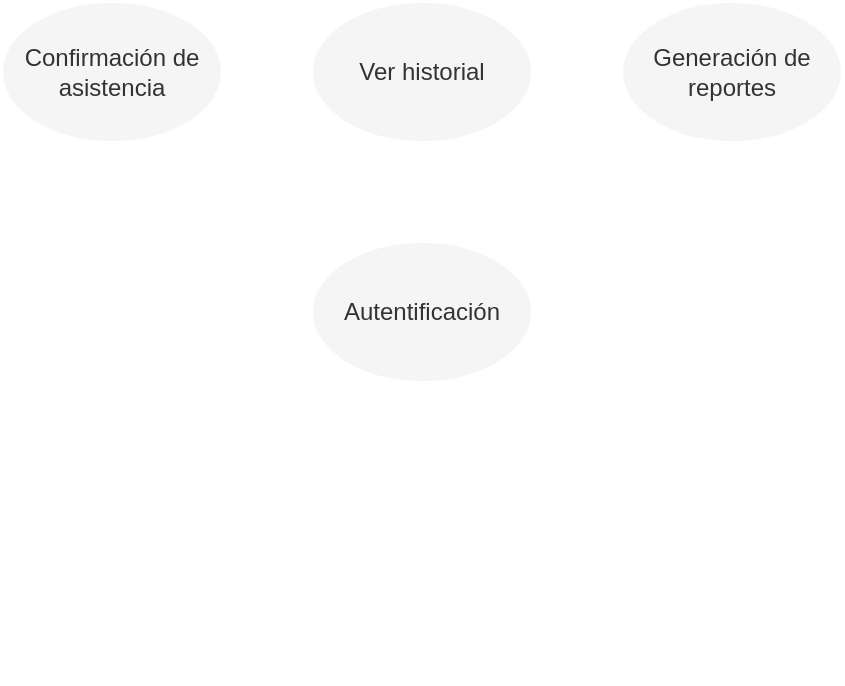 <mxfile>
    <diagram id="AiGytn9JHFQV3gxmal1b" name="Page-1">
        <mxGraphModel dx="746" dy="355" grid="1" gridSize="10" guides="1" tooltips="1" connect="1" arrows="1" fold="1" page="1" pageScale="1" pageWidth="850" pageHeight="1100" background="none" math="0" shadow="0">
            <root>
                <mxCell id="0"/>
                <mxCell id="1" parent="0"/>
                <mxCell id="10" style="edgeStyle=none;html=1;exitX=0.5;exitY=0;exitDx=0;exitDy=0;exitPerimeter=0;entryX=0.5;entryY=1;entryDx=0;entryDy=0;fillColor=#f5f5f5;strokeColor=#FFFFFF;" parent="1" source="2" target="5" edge="1">
                    <mxGeometry relative="1" as="geometry"/>
                </mxCell>
                <mxCell id="2" value="Trabajador" style="shape=umlActor;verticalLabelPosition=bottom;verticalAlign=top;html=1;fillColor=none;fontColor=#FFFFFF;strokeColor=#FFFFFF;" parent="1" vertex="1">
                    <mxGeometry x="405" y="630" width="40" height="80" as="geometry"/>
                </mxCell>
                <mxCell id="11" style="edgeStyle=none;html=1;exitX=0.5;exitY=0;exitDx=0;exitDy=0;entryX=0.5;entryY=1;entryDx=0;entryDy=0;fillColor=#f5f5f5;strokeColor=#FFFFFF;" parent="1" source="5" target="8" edge="1">
                    <mxGeometry relative="1" as="geometry"/>
                </mxCell>
                <mxCell id="12" style="edgeStyle=none;html=1;exitX=0;exitY=0;exitDx=0;exitDy=0;entryX=0.5;entryY=1;entryDx=0;entryDy=0;fillColor=#f5f5f5;strokeColor=#FFFFFF;" parent="1" source="5" target="7" edge="1">
                    <mxGeometry relative="1" as="geometry"/>
                </mxCell>
                <mxCell id="13" style="edgeStyle=none;html=1;exitX=1;exitY=0;exitDx=0;exitDy=0;entryX=0.5;entryY=1;entryDx=0;entryDy=0;fillColor=#f5f5f5;strokeColor=#FFFFFF;" parent="1" source="5" target="9" edge="1">
                    <mxGeometry relative="1" as="geometry"/>
                </mxCell>
                <mxCell id="5" value="Autentificación" style="ellipse;whiteSpace=wrap;html=1;fillColor=#f5f5f5;fontColor=#333333;strokeColor=#FFFFFF;" parent="1" vertex="1">
                    <mxGeometry x="370" y="510" width="110" height="70" as="geometry"/>
                </mxCell>
                <mxCell id="7" value="Confirmación de asistencia" style="ellipse;whiteSpace=wrap;html=1;fillColor=#f5f5f5;fontColor=#333333;strokeColor=#FFFFFF;" parent="1" vertex="1">
                    <mxGeometry x="215" y="390" width="110" height="70" as="geometry"/>
                </mxCell>
                <mxCell id="8" value="Ver historial" style="ellipse;whiteSpace=wrap;html=1;fillColor=#f5f5f5;fontColor=#333333;strokeColor=#FFFFFF;" parent="1" vertex="1">
                    <mxGeometry x="370" y="390" width="110" height="70" as="geometry"/>
                </mxCell>
                <mxCell id="9" value="Generación de reportes" style="ellipse;whiteSpace=wrap;html=1;fillColor=#f5f5f5;fontColor=#333333;strokeColor=#FFFFFF;" parent="1" vertex="1">
                    <mxGeometry x="525" y="390" width="110" height="70" as="geometry"/>
                </mxCell>
            </root>
        </mxGraphModel>
    </diagram>
</mxfile>